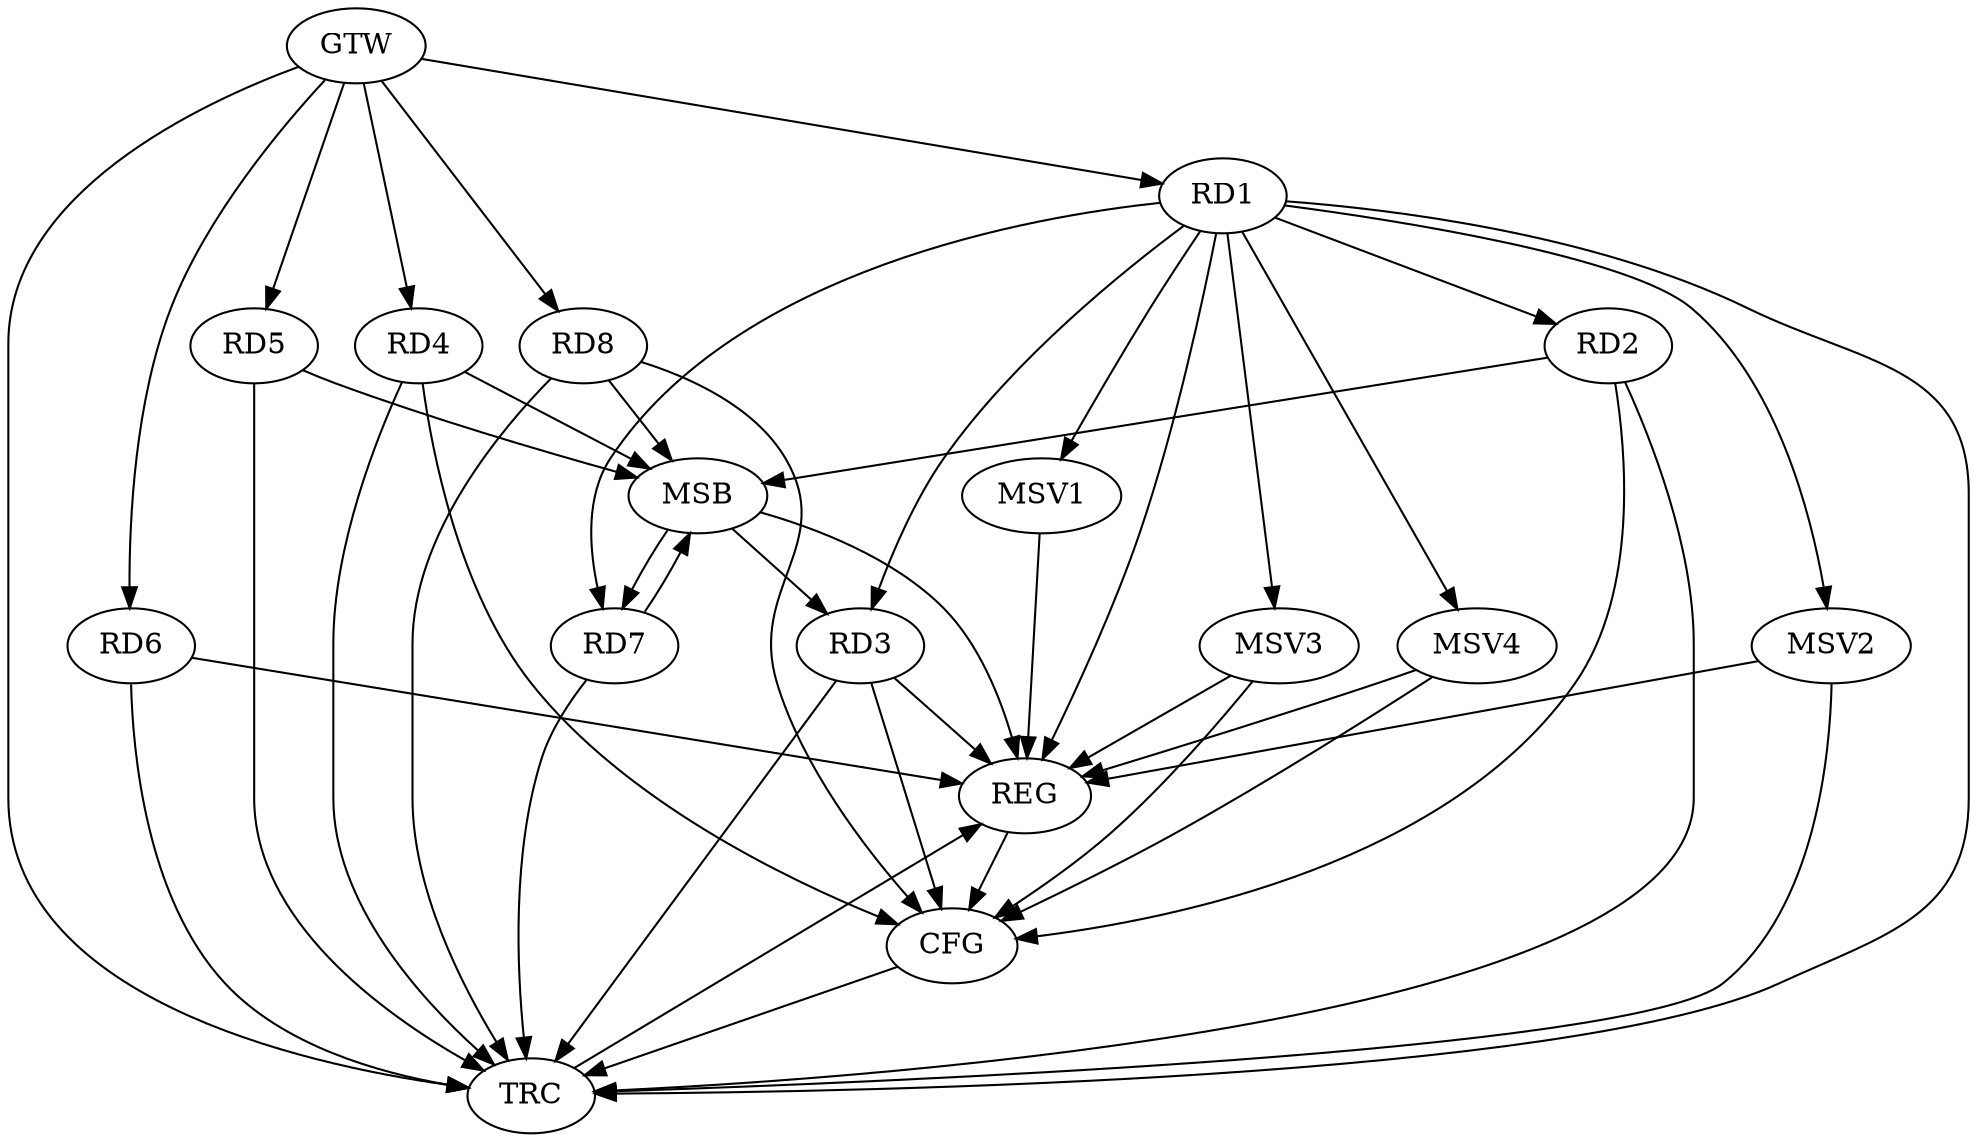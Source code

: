 strict digraph G {
  RD1 [ label="RD1" ];
  RD2 [ label="RD2" ];
  RD3 [ label="RD3" ];
  RD4 [ label="RD4" ];
  RD5 [ label="RD5" ];
  RD6 [ label="RD6" ];
  RD7 [ label="RD7" ];
  RD8 [ label="RD8" ];
  GTW [ label="GTW" ];
  REG [ label="REG" ];
  MSB [ label="MSB" ];
  CFG [ label="CFG" ];
  TRC [ label="TRC" ];
  MSV1 [ label="MSV1" ];
  MSV2 [ label="MSV2" ];
  MSV3 [ label="MSV3" ];
  MSV4 [ label="MSV4" ];
  RD1 -> RD2;
  RD1 -> RD3;
  RD1 -> RD7;
  GTW -> RD1;
  GTW -> RD4;
  GTW -> RD5;
  GTW -> RD6;
  GTW -> RD8;
  RD1 -> REG;
  RD3 -> REG;
  RD6 -> REG;
  RD2 -> MSB;
  MSB -> REG;
  RD4 -> MSB;
  MSB -> RD3;
  RD5 -> MSB;
  MSB -> RD7;
  RD7 -> MSB;
  RD8 -> MSB;
  RD4 -> CFG;
  RD3 -> CFG;
  RD2 -> CFG;
  RD8 -> CFG;
  REG -> CFG;
  RD1 -> TRC;
  RD2 -> TRC;
  RD3 -> TRC;
  RD4 -> TRC;
  RD5 -> TRC;
  RD6 -> TRC;
  RD7 -> TRC;
  RD8 -> TRC;
  GTW -> TRC;
  CFG -> TRC;
  TRC -> REG;
  RD1 -> MSV1;
  RD1 -> MSV2;
  MSV1 -> REG;
  MSV2 -> REG;
  MSV2 -> TRC;
  RD1 -> MSV3;
  MSV3 -> REG;
  MSV3 -> CFG;
  RD1 -> MSV4;
  MSV4 -> REG;
  MSV4 -> CFG;
}
